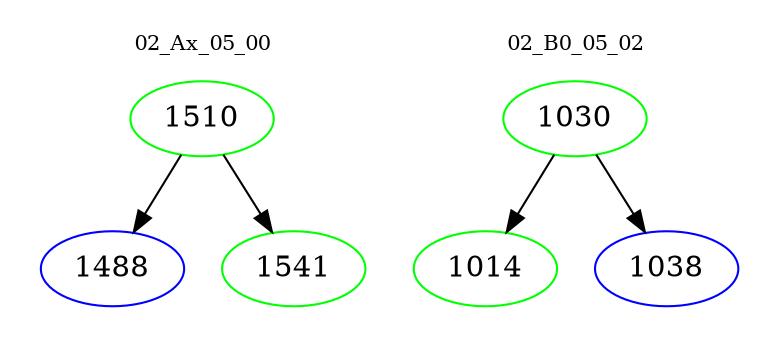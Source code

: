 digraph{
subgraph cluster_0 {
color = white
label = "02_Ax_05_00";
fontsize=10;
T0_1510 [label="1510", color="green"]
T0_1510 -> T0_1488 [color="black"]
T0_1488 [label="1488", color="blue"]
T0_1510 -> T0_1541 [color="black"]
T0_1541 [label="1541", color="green"]
}
subgraph cluster_1 {
color = white
label = "02_B0_05_02";
fontsize=10;
T1_1030 [label="1030", color="green"]
T1_1030 -> T1_1014 [color="black"]
T1_1014 [label="1014", color="green"]
T1_1030 -> T1_1038 [color="black"]
T1_1038 [label="1038", color="blue"]
}
}
